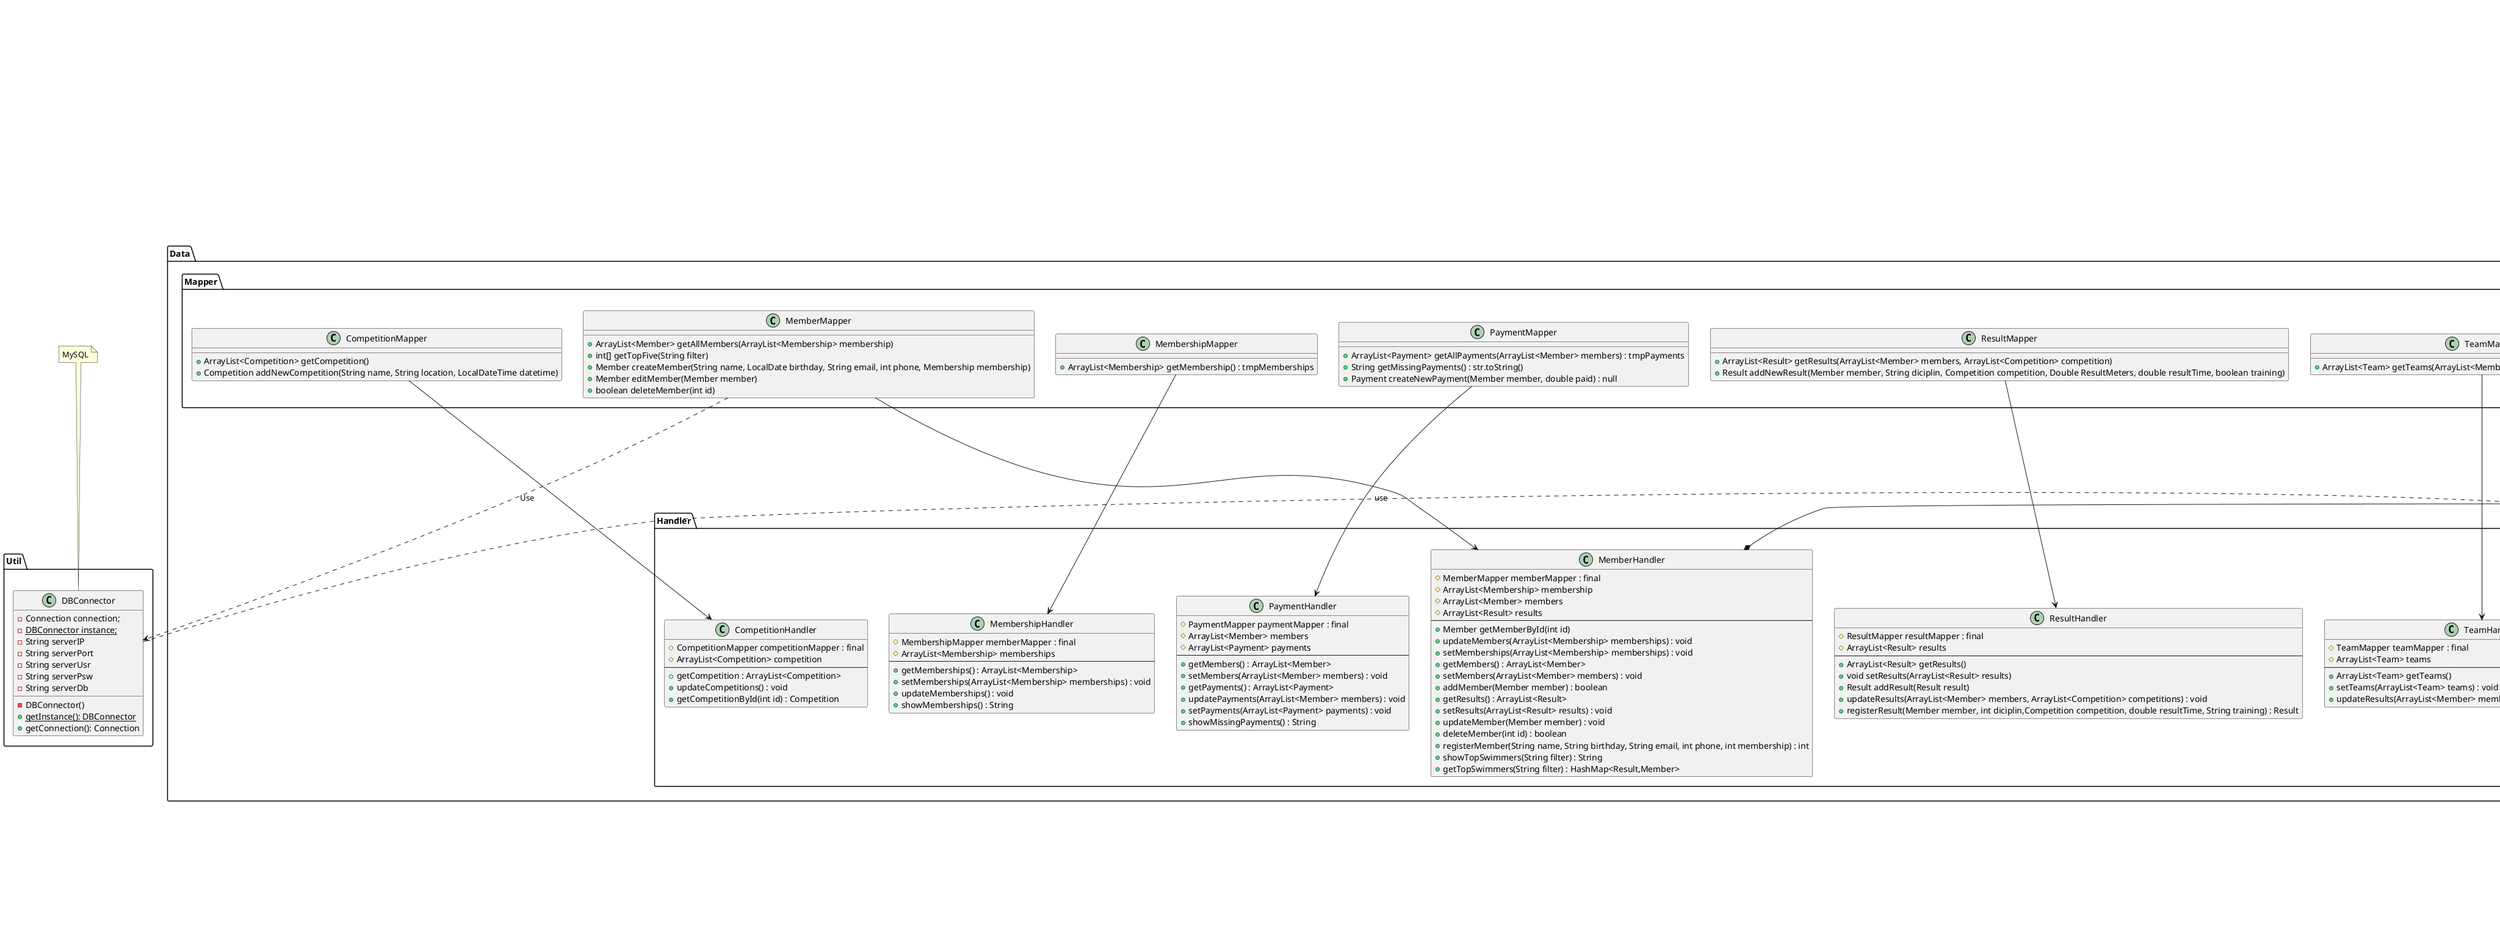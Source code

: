 @startuml

package Controller{
    class BaseController {
        UI ui
        MainController ctrl
        UserHandler userHandler

        +login(): void
        +logout(): void
        -exitApplication(): void
    }

    abstract class MainController{
        +{abstract} void showMenu()
        #UI ui
        #UserHandler userHandler
        #MemberHandler memberHandler
        #MembershipHandler membershipHandler
        #PaymentHandler paymentHandler
        #CompetitionHandler competitionHandler
        #ResultHandler resultHandler
        #TeamHandler teamHandler

        +showTop(String filter): void
        +showMissingPayments(): void
        +showContingents(): void
        +addResult(): void
        +refreshData(): void
    }

    class AdminController {
        BaseController base

        +showMenu(): void
        -registerNewMember(): void
        -changeMember(): void
        -deleteMember(): void
    }

    class ModeratorController {
        BaseController base

        +showMenu(): void
    }

    class UserController {
        BaseController base

        +showMenu(): void
    }

    BaseController <..> MainController : Use
    class AdminController extends MainController
    class ModeratorController extends MainController
    class UserController extends MainController

}

package Data{
    package Handler{
        class CompetitionHandler{
        #CompetitionMapper competitionMapper : final
        #ArrayList<Competition> competition
        --
        +getCompetition : ArrayList<Competition>
        +updateCompetitions() : void
        +getCompetitionById(int id) : Competition
        }

        class MemberHandler{
        #MemberMapper memberMapper : final
        #ArrayList<Membership> membership
        #ArrayList<Member> members
        #ArrayList<Result> results
        --
        +Member getMemberById(int id)
        +updateMembers(ArrayList<Membership> memberships) : void
        +setMemberships(ArrayList<Membership> memberships) : void
        +getMembers() : ArrayList<Member>
        +setMembers(ArrayList<Member> members) : void
        +addMember(Member member) : boolean
        +getResults() : ArrayList<Result>
        +setResults(ArrayList<Result> results) : void
        +updateMember(Member member) : void
        +deleteMember(int id) : boolean
        +registerMember(String name, String birthday, String email, int phone, int membership) : int
        +showTopSwimmers(String filter) : String
        +getTopSwimmers(String filter) : HashMap<Result,Member>
        }

        class MembershipHandler{
        #MembershipMapper memberMapper : final
        #ArrayList<Membership> memberships
        --
        +getMemberships() : ArrayList<Membership>
        +setMemberships(ArrayList<Membership> memberships) : void
        +updateMemberships() : void
        +showMemberships() : String
        }

        class PaymentHandler{
        #PaymentMapper paymentMapper : final
        #ArrayList<Member> members
        #ArrayList<Payment> payments
        --
        +getMembers() : ArrayList<Member>
        +setMembers(ArrayList<Member> members) : void
        +getPayments() : ArrayList<Payment>
        +updatePayments(ArrayList<Member> members) : void
        +setPayments(ArrayList<Payment> payments) : void
        +showMissingPayments() : String
        }

        class ResultHandler{
        #ResultMapper resultMapper : final
        #ArrayList<Result> results
        --
        +ArrayList<Result> getResults()
        +void setResults(ArrayList<Result> results)
        +Result addResult(Result result)
        +updateResults(ArrayList<Member> members, ArrayList<Competition> competitions) : void
        +registerResult(Member member, int diciplin,Competition competition, double resultTime, String training) : Result
        }
        class TeamHandler{
        #TeamMapper teamMapper : final
        #ArrayList<Team> teams
        --
        +ArrayList<Team> getTeams()
        +setTeams(ArrayList<Team> teams) : void
        +updateResults(ArrayList<Member> members, ArrayList<User> users) : void
        }

        class UserHandler{
        #ArrayList<User> users;
         UI ui = new UI();
         UserMapper userMapper
         --
         +checkLogin() : User
         +updateUsers() : void
         +getUsers() : ArrayList<User>
        }
    }

    package Mapper{
        class CompetitionMapper{
        +ArrayList<Competition> getCompetition()
        +Competition addNewCompetition(String name, String location, LocalDateTime datetime)
        }

        class MemberMapper{
        +ArrayList<Member> getAllMembers(ArrayList<Membership> membership)
        +int[] getTopFive(String filter)
        +Member createMember(String name, LocalDate birthday, String email, int phone, Membership membership)
        +Member editMember(Member member)
        +boolean deleteMember(int id)

        }

        class MembershipMapper{
        +ArrayList<Membership> getMembership() : tmpMemberships

        }

        class PaymentMapper{
        +ArrayList<Payment> getAllPayments(ArrayList<Member> members) : tmpPayments
        +String getMissingPayments() : str.toString()
        +Payment createNewPayment(Member member, double paid) : null
        }

        class ResultMapper{
        +ArrayList<Result> getResults(ArrayList<Member> members, ArrayList<Competition> competition)
        +Result addNewResult(Member member, String diciplin, Competition competition, Double ResultMeters, double resultTime, boolean training)


        }

        class TeamMapper{
        +ArrayList<Team> getTeams(ArrayList<Member> members, ArrayList<User> users)

        }

        class UserMapper{
        Connection connection
        --
        +ArrayList<User> getUsers()
        +User checkLogin(String username, String password)
        }
    }
}

package Model {

    class Competition{
        -id: int
        -name: String
        -location: String
        -timestamp: LocalDateTime

        +getId():int
        +getName(): String
        +getLocation(): String
        +getTimestamp(): LocalDateTime
        +setName(): void
        +toString(): String

    }

    class Member{
        -id: int
        -name: String
        -birthday: LocalDate
        -email: String
        -phone: int
        -membership: Membership

        +getMemberById(int id, ArrayList<Member> list): Member
        +calculateAge(): int
        +getId(): int
        +getName(): String
        +getBirthday(): LocalDate
        +getEmail(): String
        +getPhone(): int
        +getMembership(): Membership
        +setEmail(String email): void
        +setPhone(int phone): void
        +setMembership(Membership membership): void
        +toString(): String
    }

    class Membership{
        -id: int
        -name: String
        -price: double

        +getId(): int
        +getName(): String
        +getPrice(): double
        +setId(int id): void
        +toString(): String
    }

    class Payment{
        -id: int
        -member: Member
        -paid: double
        -timestamp: LocalDateTime

        +getId(): int
        +getMember(): Member
        +setId(int id): void
        +setMember(Member member): void
        +toString(): String

    }

    class Result{
        -id: int
        -member: Member
        -diciplin: String
        -competition: Competition
        -resultMeters: double
        -resultTime: double
        -training: boolean

        +getId(): int
        +getMember(): Member
        +setMember(Member member): void
        +toString(): String
    }

    class Team{
        -id: int
        -name: String
        -coach: User
        -teamMembers: ArrayList<Member>

        +toString(): String
    }

    class User{
        -id: int
        -username: String
        -password: String
        -name: String
        -userPermissions: int

        +getUserPermissions(): int
        +getName(): String
        +getId(): int
        +toString(): String
    }

}

package Util{
    class DBConnector{

        -Connection connection;
        -{static}DBConnector instance;
        -String serverIP
        -String serverPort
        -String serverUsr
        -String serverPsw
        -String serverDb

        -DBConnector()
        +{static}getInstance(): DBConnector
        +getConnection(): Connection
    }
}

package View{
    interface UIInterface{
        void printMessage(String str)
        void printMenu(String menuStr)
        String getStrInput()
        int getIntInput()
        double getDoubleInput()
    }

    class UI {
        -Scanner input
        +printMessage(String str)
        +printMenu(String menuStr)
        +getStrInput(): String
        +getIntInput(): int
        +getDoubleInput(): double

    }

    class UI implements UIInterface

}
note top of DBConnector : MySQL
DBConnector .. UserHandler : use
BaseController *-- UserHandler
UI --> MainController
User *--* MainController
Member *--* MemberHandler
Result --* Competition
Result --* Member
Payment --* Member
Membership --* Member
Member --* Team
CompetitionMapper --> CompetitionHandler
MemberMapper --> MemberHandler
MembershipMapper --> MembershipHandler
PaymentMapper --> PaymentHandler
ResultMapper --> ResultHandler
TeamMapper --> TeamHandler
UserMapper --> UserHandler

MemberMapper ..> DBConnector : Use




@enduml